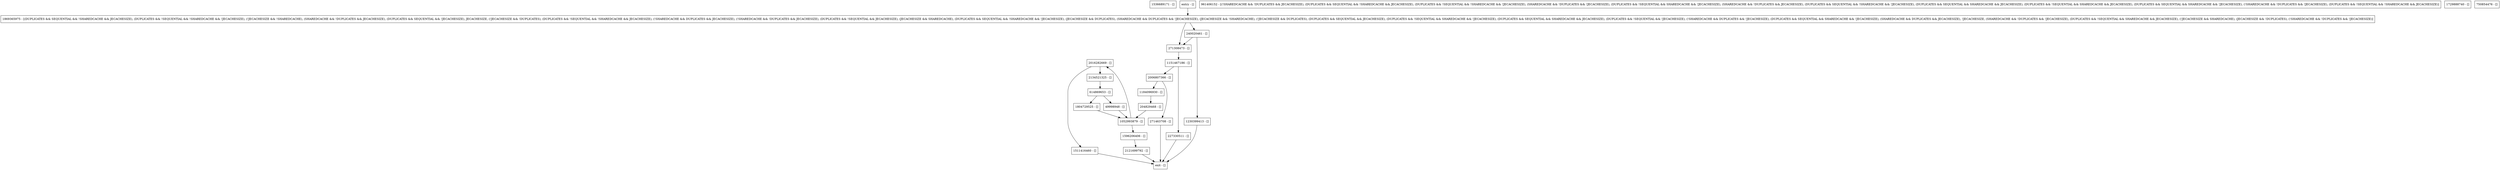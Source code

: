 digraph verifyPrimaryData {
node [shape=record];
1536689171 [label="1536689171 - []"];
227330511 [label="227330511 - []"];
204829468 [label="204829468 - []"];
961406152 [label="961406152 - [(!SHAREDCACHE && !DUPLICATES && JECACHESIZE), (DUPLICATES && SEQUENTIAL && !SHAREDCACHE && JECACHESIZE), (DUPLICATES && !SEQUENTIAL && !SHAREDCACHE && !JECACHESIZE), (SHAREDCACHE && !DUPLICATES && !JECACHESIZE), (DUPLICATES && !SEQUENTIAL && SHAREDCACHE && !JECACHESIZE), (SHAREDCACHE && !DUPLICATES && JECACHESIZE), (DUPLICATES && SEQUENTIAL && !SHAREDCACHE && !JECACHESIZE), (DUPLICATES && SEQUENTIAL && SHAREDCACHE && JECACHESIZE), (DUPLICATES && !SEQUENTIAL && SHAREDCACHE && JECACHESIZE), (DUPLICATES && SEQUENTIAL && SHAREDCACHE && !JECACHESIZE), (!SHAREDCACHE && !DUPLICATES && !JECACHESIZE), (DUPLICATES && !SEQUENTIAL && !SHAREDCACHE && JECACHESIZE)]"];
271308473 [label="271308473 - []"];
1511416460 [label="1511416460 - []"];
1184096930 [label="1184096930 - []"];
1729888740 [label="1729888740 - []"];
1230399413 [label="1230399413 - []"];
2121699792 [label="2121699792 - []"];
2006807366 [label="2006807366 - []"];
1052993879 [label="1052993879 - []"];
1804729525 [label="1804729525 - []"];
750854476 [label="750854476 - []"];
614869653 [label="614869653 - []"];
2016282669 [label="2016282669 - []"];
271463708 [label="271463708 - []"];
49998948 [label="49998948 - []"];
240020461 [label="240020461 - []"];
1869365975 [label="1869365975 - [(DUPLICATES && SEQUENTIAL && !SHAREDCACHE && JECACHESIZE), (DUPLICATES && !SEQUENTIAL && !SHAREDCACHE && !JECACHESIZE), (!JECACHESIZE && !SHAREDCACHE), (SHAREDCACHE && !DUPLICATES && JECACHESIZE), (DUPLICATES && SEQUENTIAL && !JECACHESIZE), JECACHESIZE, (!JECACHESIZE && !DUPLICATES), (DUPLICATES && !SEQUENTIAL && !SHAREDCACHE && JECACHESIZE), (!SHAREDCACHE && DUPLICATES && JECACHESIZE), (!SHAREDCACHE && !DUPLICATES && JECACHESIZE), (DUPLICATES && !SEQUENTIAL && JECACHESIZE), (JECACHESIZE && SHAREDCACHE), (DUPLICATES && SEQUENTIAL && !SHAREDCACHE && !JECACHESIZE), (JECACHESIZE && DUPLICATES), (SHAREDCACHE && DUPLICATES && !JECACHESIZE), (JECACHESIZE && !SHAREDCACHE), (!JECACHESIZE && DUPLICATES), (DUPLICATES && SEQUENTIAL && JECACHESIZE), (DUPLICATES && !SEQUENTIAL && SHAREDCACHE && !JECACHESIZE), (DUPLICATES && SEQUENTIAL && SHAREDCACHE && JECACHESIZE), (DUPLICATES && !SEQUENTIAL && !JECACHESIZE), (!SHAREDCACHE && DUPLICATES && !JECACHESIZE), (DUPLICATES && SEQUENTIAL && SHAREDCACHE && !JECACHESIZE), (SHAREDCACHE && DUPLICATES && JECACHESIZE), !JECACHESIZE, (SHAREDCACHE && !DUPLICATES && !JECACHESIZE), (DUPLICATES && !SEQUENTIAL && SHAREDCACHE && JECACHESIZE), (!JECACHESIZE && SHAREDCACHE), (JECACHESIZE && !DUPLICATES), (!SHAREDCACHE && !DUPLICATES && !JECACHESIZE)]"];
1151467186 [label="1151467186 - []"];
entry [label="entry - []"];
exit [label="exit - []"];
2134521325 [label="2134521325 - []"];
1596206406 [label="1596206406 - []"];
entry;
exit;
227330511 -> exit;
204829468 -> 1052993879;
271308473 -> 1151467186;
1511416460 -> exit;
1184096930 -> 204829468;
1230399413 -> exit;
2121699792 -> exit;
2006807366 -> 1184096930;
2006807366 -> 271463708;
1052993879 -> 2016282669;
1052993879 -> 1596206406;
1804729525 -> 1052993879;
614869653 -> 49998948;
614869653 -> 1804729525;
2016282669 -> 1511416460;
2016282669 -> 2134521325;
271463708 -> exit;
49998948 -> 1052993879;
240020461 -> 271308473;
240020461 -> 1230399413;
1869365975 -> 271308473;
1869365975 -> 240020461;
1151467186 -> 227330511;
1151467186 -> 2006807366;
entry -> 1869365975;
2134521325 -> 614869653;
1596206406 -> 2121699792;
}
